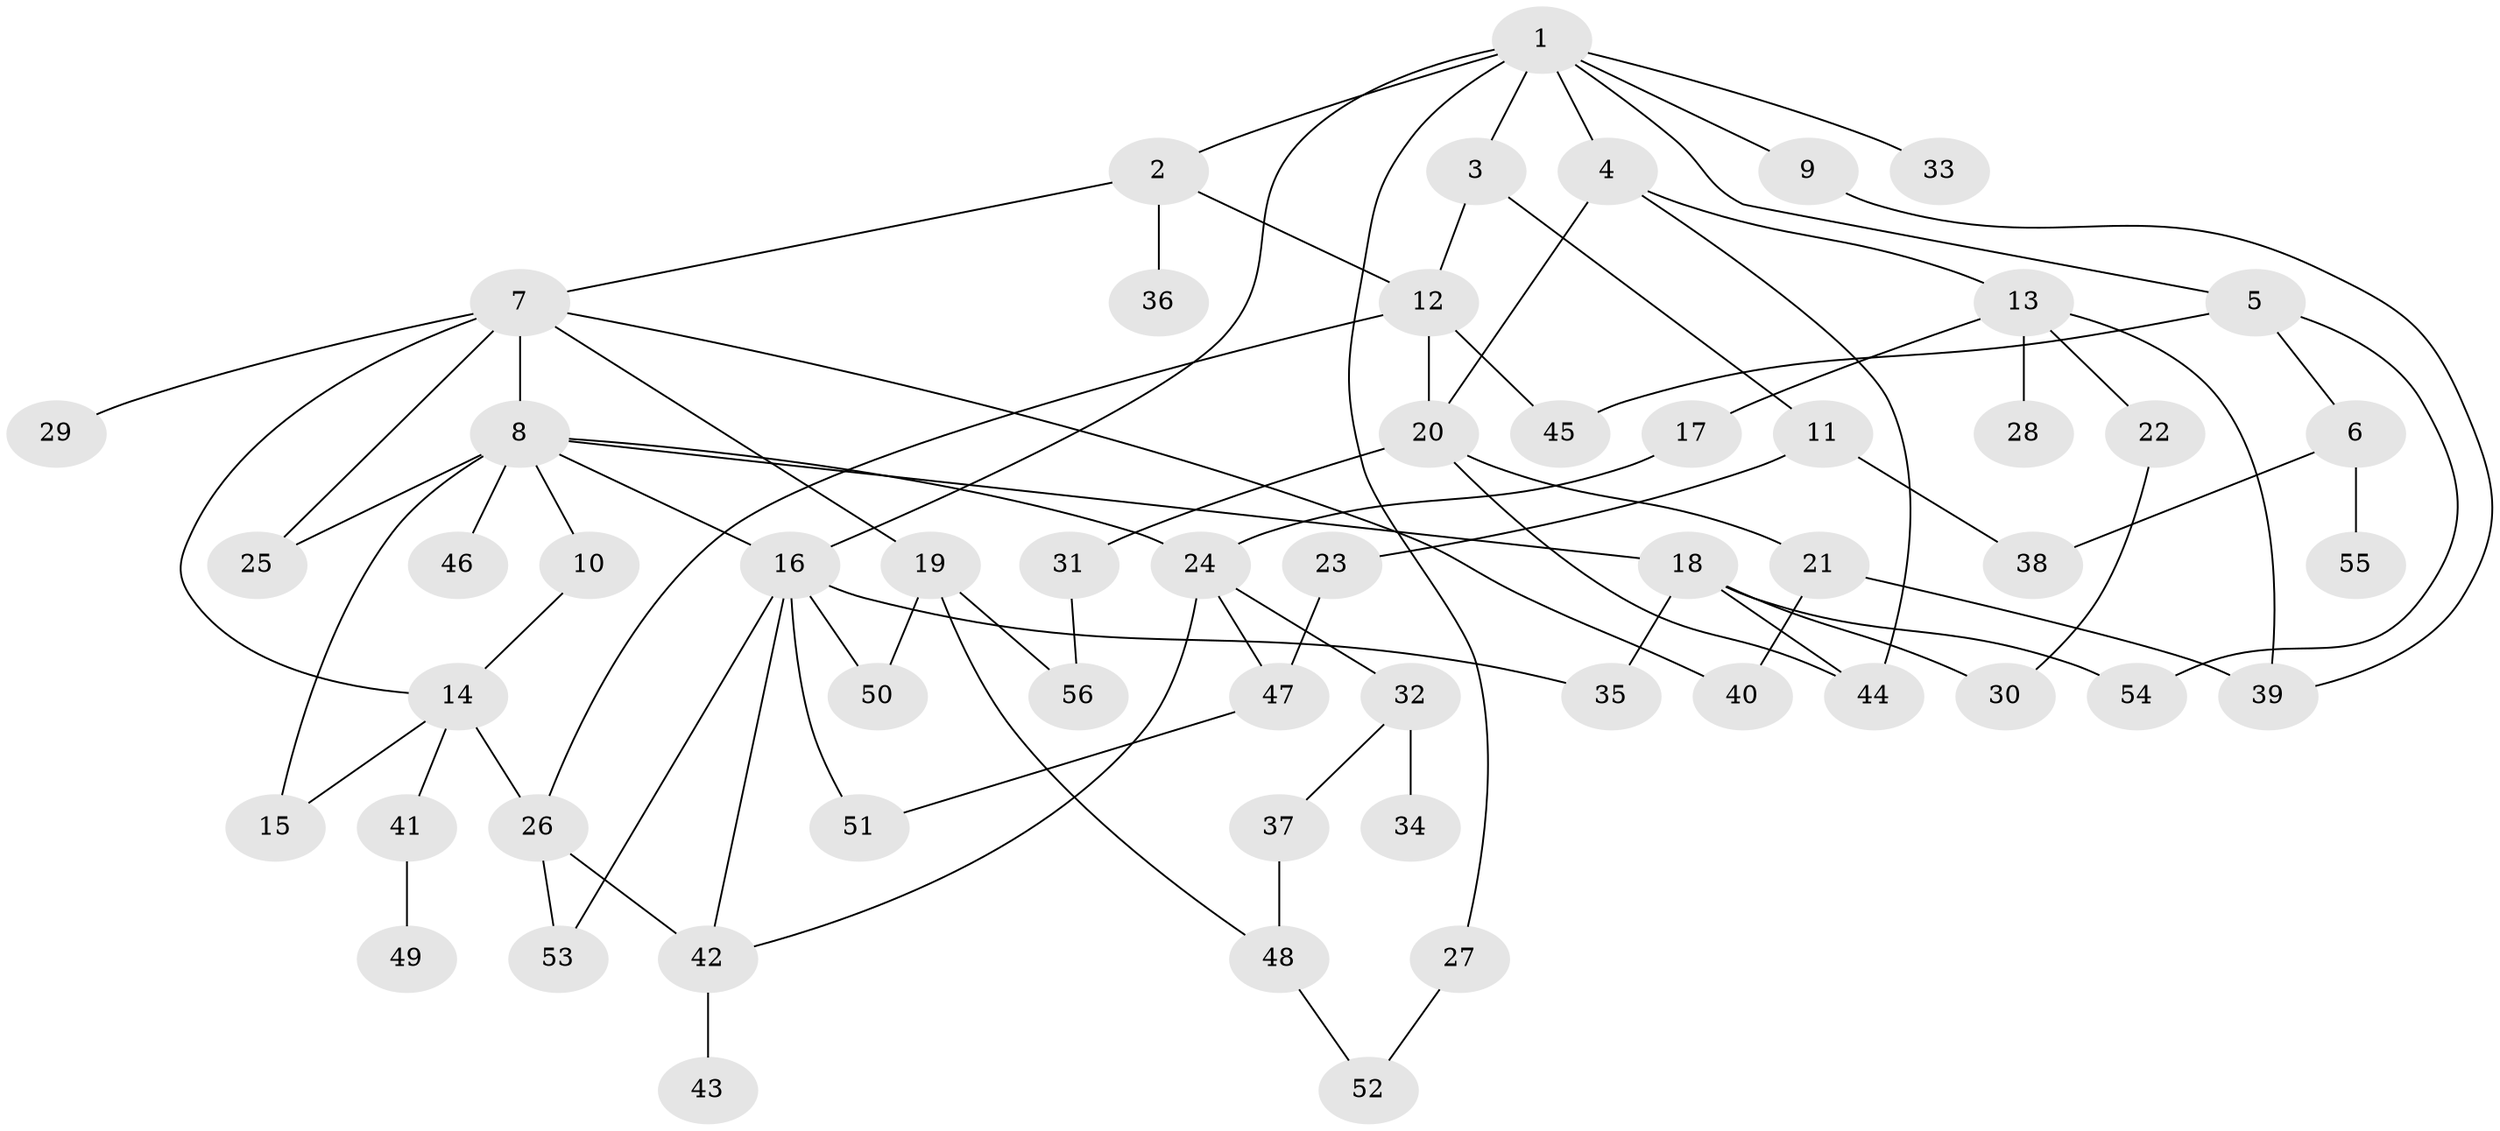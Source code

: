 // coarse degree distribution, {9: 0.05714285714285714, 3: 0.22857142857142856, 4: 0.05714285714285714, 5: 0.17142857142857143, 7: 0.05714285714285714, 2: 0.2571428571428571, 1: 0.17142857142857143}
// Generated by graph-tools (version 1.1) at 2025/41/03/06/25 10:41:27]
// undirected, 56 vertices, 82 edges
graph export_dot {
graph [start="1"]
  node [color=gray90,style=filled];
  1;
  2;
  3;
  4;
  5;
  6;
  7;
  8;
  9;
  10;
  11;
  12;
  13;
  14;
  15;
  16;
  17;
  18;
  19;
  20;
  21;
  22;
  23;
  24;
  25;
  26;
  27;
  28;
  29;
  30;
  31;
  32;
  33;
  34;
  35;
  36;
  37;
  38;
  39;
  40;
  41;
  42;
  43;
  44;
  45;
  46;
  47;
  48;
  49;
  50;
  51;
  52;
  53;
  54;
  55;
  56;
  1 -- 2;
  1 -- 3;
  1 -- 4;
  1 -- 5;
  1 -- 9;
  1 -- 16;
  1 -- 27;
  1 -- 33;
  2 -- 7;
  2 -- 36;
  2 -- 12;
  3 -- 11;
  3 -- 12;
  4 -- 13;
  4 -- 20;
  4 -- 44;
  5 -- 6;
  5 -- 45;
  5 -- 54;
  6 -- 38;
  6 -- 55;
  7 -- 8;
  7 -- 14;
  7 -- 19;
  7 -- 25;
  7 -- 29;
  7 -- 40;
  8 -- 10;
  8 -- 18;
  8 -- 46;
  8 -- 24;
  8 -- 15;
  8 -- 25;
  8 -- 16;
  9 -- 39;
  10 -- 14;
  11 -- 23;
  11 -- 38;
  12 -- 20;
  12 -- 26;
  12 -- 45;
  13 -- 17;
  13 -- 22;
  13 -- 28;
  13 -- 39;
  14 -- 15;
  14 -- 41;
  14 -- 26;
  16 -- 50;
  16 -- 51;
  16 -- 53;
  16 -- 42;
  16 -- 35;
  17 -- 24;
  18 -- 30;
  18 -- 35;
  18 -- 44;
  18 -- 54;
  19 -- 48;
  19 -- 50;
  19 -- 56;
  20 -- 21;
  20 -- 31;
  20 -- 44;
  21 -- 40;
  21 -- 39;
  22 -- 30;
  23 -- 47;
  24 -- 32;
  24 -- 42;
  24 -- 47;
  26 -- 53;
  26 -- 42;
  27 -- 52;
  31 -- 56;
  32 -- 34;
  32 -- 37;
  37 -- 48;
  41 -- 49;
  42 -- 43;
  47 -- 51;
  48 -- 52;
}
